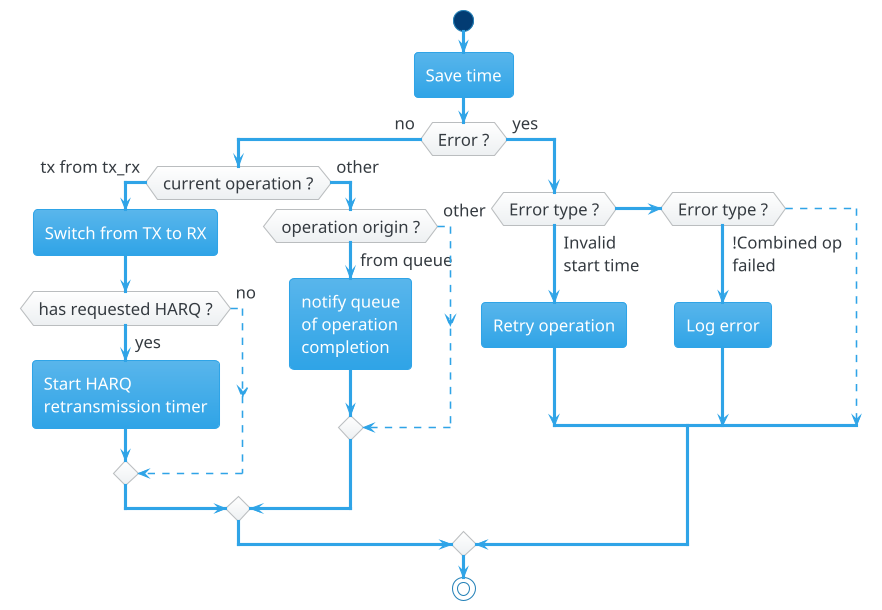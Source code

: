 @startuml phy_handler_cb_op_complete

!theme cerulean
skinparam DefaultFontSize 16
skinparam defaultFontName Gotham Black

start
:Save time;
if (Error ?) then (no)
    if (current operation ?) then (tx from tx_rx)
        :Switch from TX to RX;
        if (has requested HARQ ?) then (yes)
            :Start HARQ
            retransmission timer;
        else (no)
        -[dashed]->
        endif
    else (other)
        if (operation origin ?) then (from queue)
            :notify queue 
            of operation
            completion;
        else (other)
        -[dashed]->
        endif
    endif
else (yes)
    if (Error type ?) then (Invalid\nstart time)
        :Retry operation;
    elseif(Error type ?) then (!Combined op\nfailed)
        :Log error;
    else
    -[dashed]->
    endif
endif

stop


@enduml